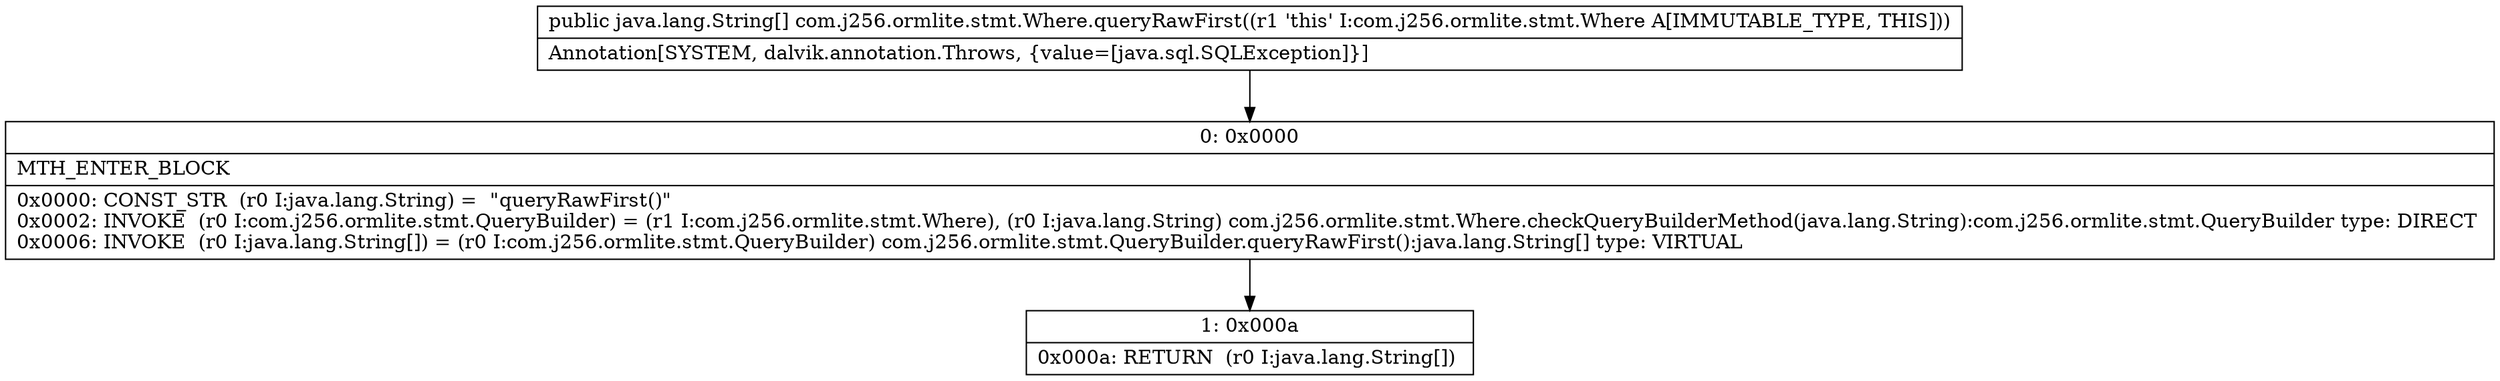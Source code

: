 digraph "CFG forcom.j256.ormlite.stmt.Where.queryRawFirst()[Ljava\/lang\/String;" {
Node_0 [shape=record,label="{0\:\ 0x0000|MTH_ENTER_BLOCK\l|0x0000: CONST_STR  (r0 I:java.lang.String) =  \"queryRawFirst()\" \l0x0002: INVOKE  (r0 I:com.j256.ormlite.stmt.QueryBuilder) = (r1 I:com.j256.ormlite.stmt.Where), (r0 I:java.lang.String) com.j256.ormlite.stmt.Where.checkQueryBuilderMethod(java.lang.String):com.j256.ormlite.stmt.QueryBuilder type: DIRECT \l0x0006: INVOKE  (r0 I:java.lang.String[]) = (r0 I:com.j256.ormlite.stmt.QueryBuilder) com.j256.ormlite.stmt.QueryBuilder.queryRawFirst():java.lang.String[] type: VIRTUAL \l}"];
Node_1 [shape=record,label="{1\:\ 0x000a|0x000a: RETURN  (r0 I:java.lang.String[]) \l}"];
MethodNode[shape=record,label="{public java.lang.String[] com.j256.ormlite.stmt.Where.queryRawFirst((r1 'this' I:com.j256.ormlite.stmt.Where A[IMMUTABLE_TYPE, THIS]))  | Annotation[SYSTEM, dalvik.annotation.Throws, \{value=[java.sql.SQLException]\}]\l}"];
MethodNode -> Node_0;
Node_0 -> Node_1;
}

